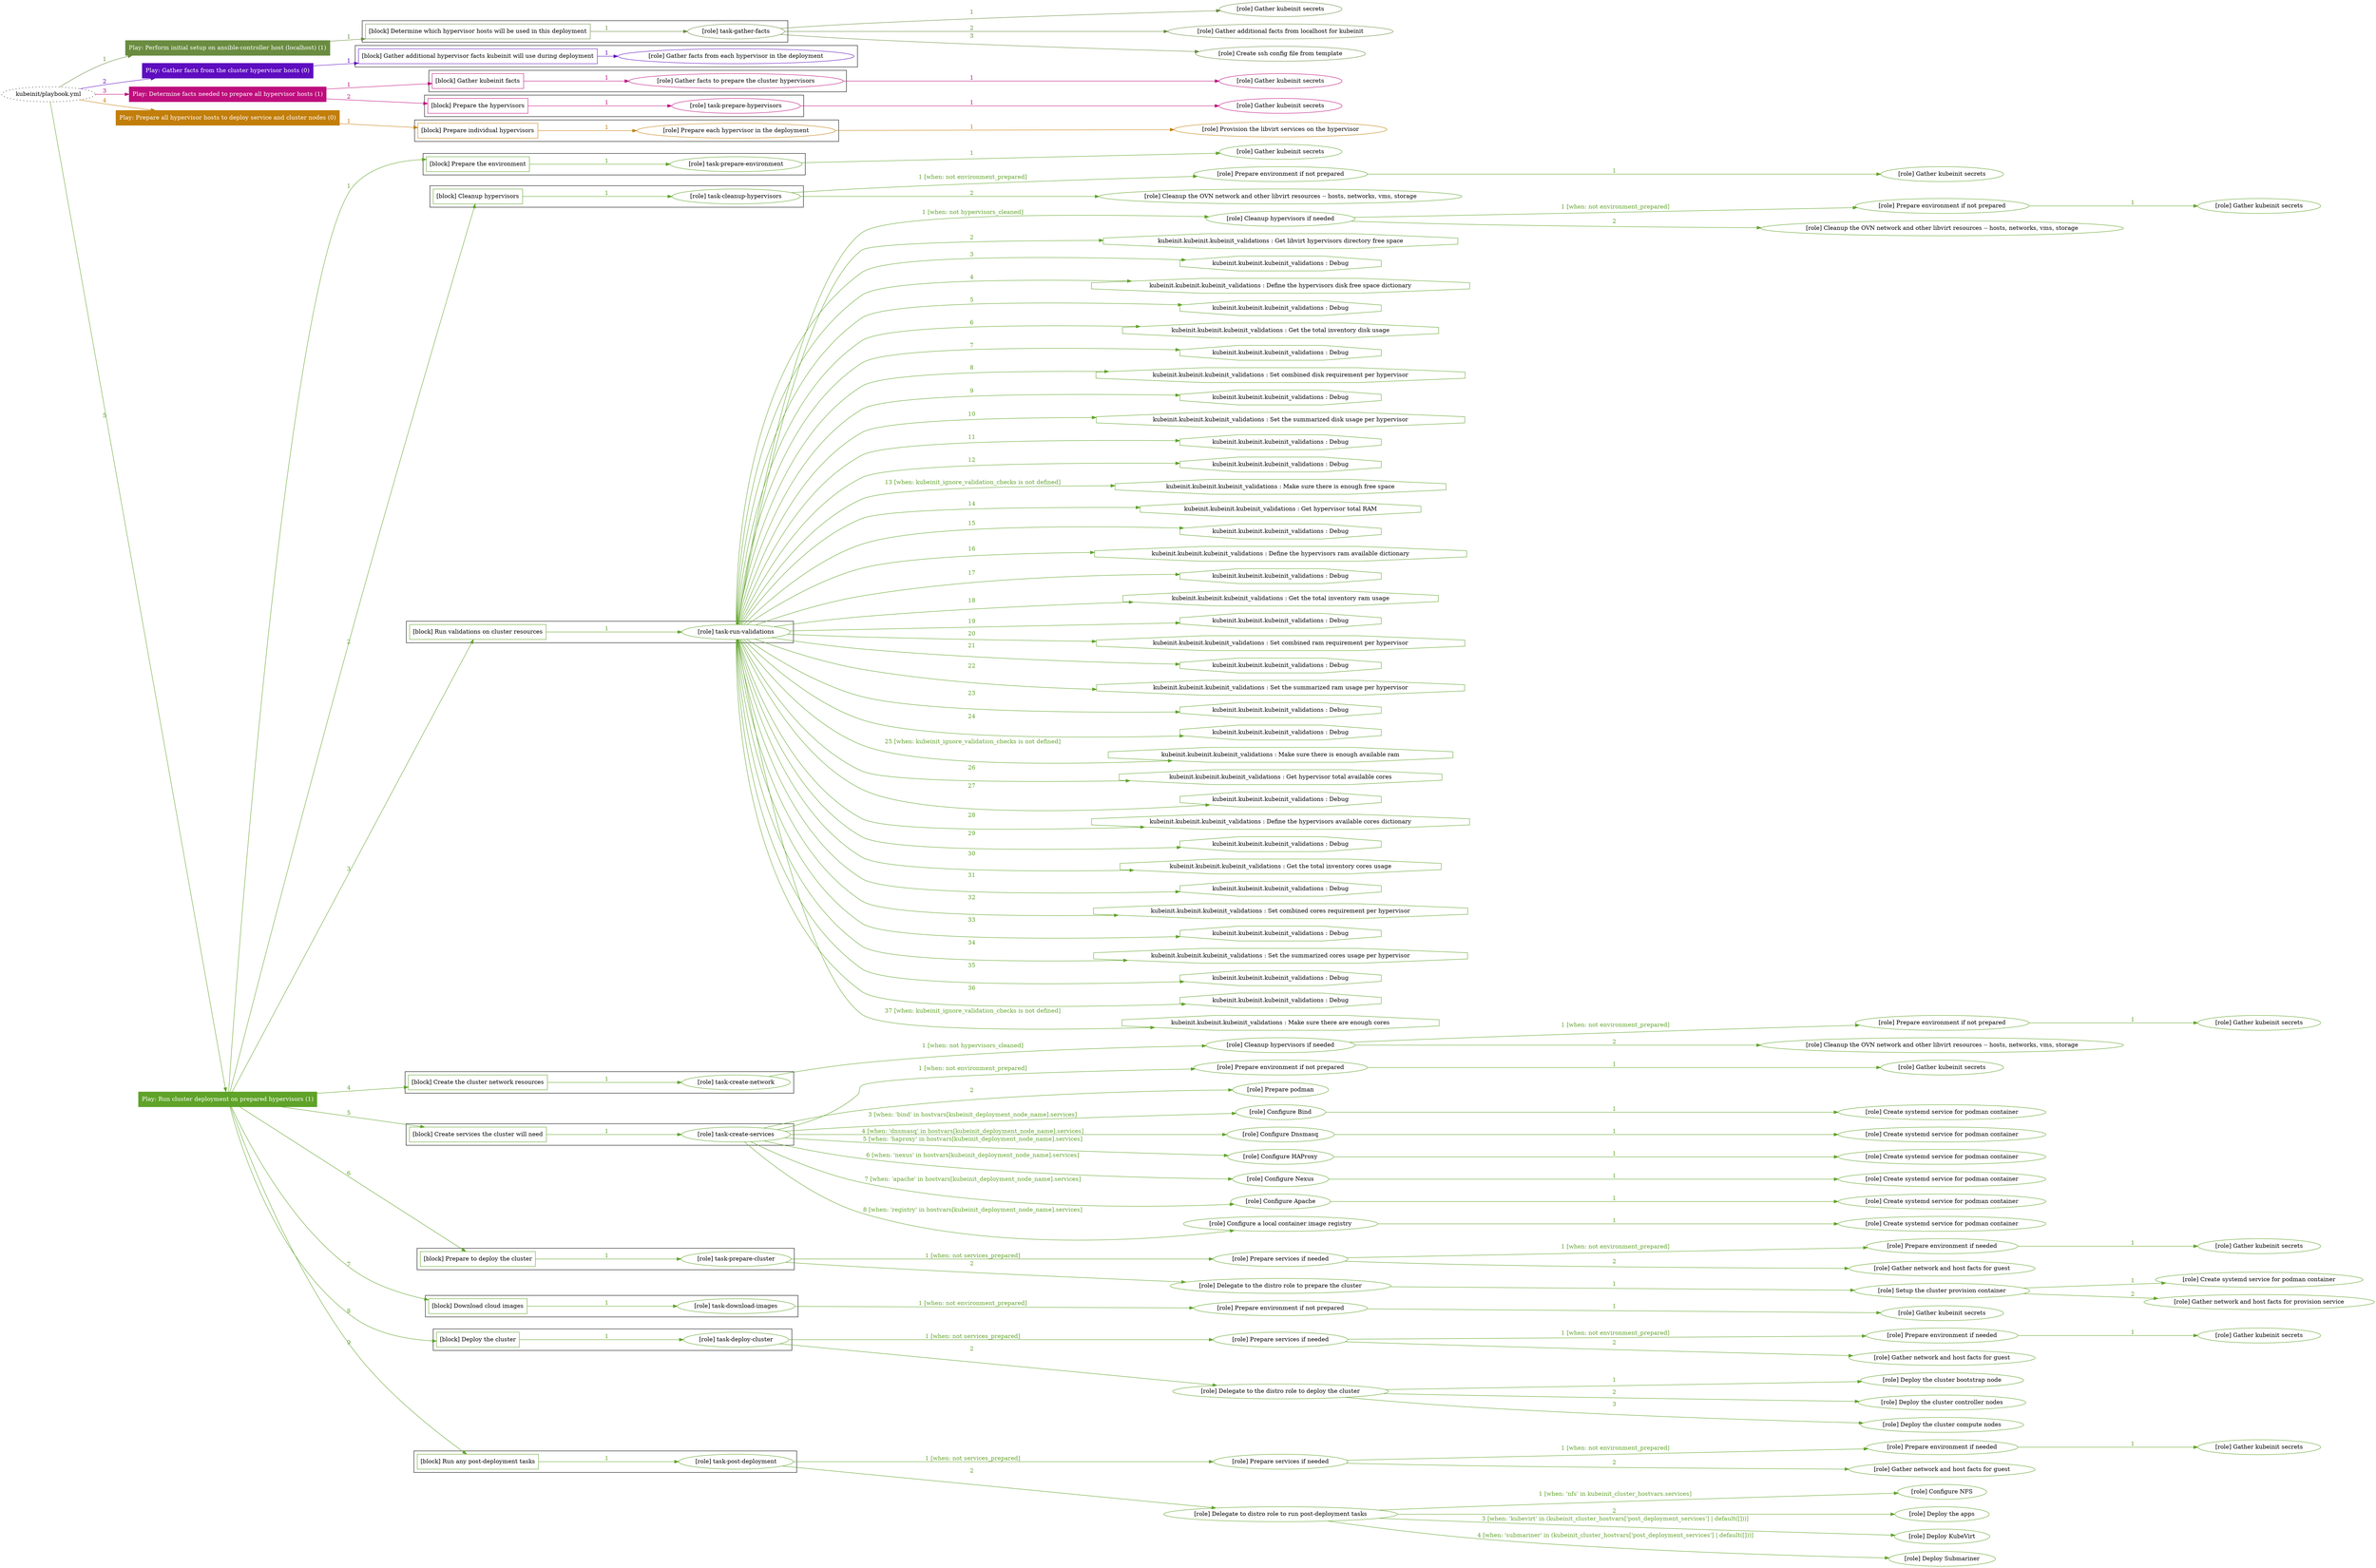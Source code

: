 digraph {
	graph [concentrate=true ordering=in rankdir=LR ratio=fill]
	edge [esep=5 sep=10]
	"kubeinit/playbook.yml" [URL="/home/runner/work/kubeinit/kubeinit/kubeinit/playbook.yml" id=playbook_86bb470c style=dotted]
	play_671b4337 [label="Play: Perform initial setup on ansible-controller host (localhost) (1)" URL="/home/runner/work/kubeinit/kubeinit/kubeinit/playbook.yml" color="#6a8c40" fontcolor="#ffffff" id=play_671b4337 shape=box style=filled tooltip=localhost]
	"kubeinit/playbook.yml" -> play_671b4337 [label="1 " color="#6a8c40" fontcolor="#6a8c40" id=edge_5a21eaec labeltooltip="1 " tooltip="1 "]
	subgraph "Gather kubeinit secrets" {
		role_0f03762e [label="[role] Gather kubeinit secrets" URL="/home/runner/.ansible/collections/ansible_collections/kubeinit/kubeinit/roles/kubeinit_prepare/tasks/build_hypervisors_group.yml" color="#6a8c40" id=role_0f03762e tooltip="Gather kubeinit secrets"]
	}
	subgraph "Gather additional facts from localhost for kubeinit" {
		role_e384d578 [label="[role] Gather additional facts from localhost for kubeinit" URL="/home/runner/.ansible/collections/ansible_collections/kubeinit/kubeinit/roles/kubeinit_prepare/tasks/build_hypervisors_group.yml" color="#6a8c40" id=role_e384d578 tooltip="Gather additional facts from localhost for kubeinit"]
	}
	subgraph "Create ssh config file from template" {
		role_3dede0d5 [label="[role] Create ssh config file from template" URL="/home/runner/.ansible/collections/ansible_collections/kubeinit/kubeinit/roles/kubeinit_prepare/tasks/build_hypervisors_group.yml" color="#6a8c40" id=role_3dede0d5 tooltip="Create ssh config file from template"]
	}
	subgraph "task-gather-facts" {
		role_e7521ecf [label="[role] task-gather-facts" URL="/home/runner/work/kubeinit/kubeinit/kubeinit/playbook.yml" color="#6a8c40" id=role_e7521ecf tooltip="task-gather-facts"]
		role_e7521ecf -> role_0f03762e [label="1 " color="#6a8c40" fontcolor="#6a8c40" id=edge_0629b078 labeltooltip="1 " tooltip="1 "]
		role_e7521ecf -> role_e384d578 [label="2 " color="#6a8c40" fontcolor="#6a8c40" id=edge_c4d339c7 labeltooltip="2 " tooltip="2 "]
		role_e7521ecf -> role_3dede0d5 [label="3 " color="#6a8c40" fontcolor="#6a8c40" id=edge_4d9d610f labeltooltip="3 " tooltip="3 "]
	}
	subgraph "Play: Perform initial setup on ansible-controller host (localhost) (1)" {
		play_671b4337 -> block_a90080c4 [label=1 color="#6a8c40" fontcolor="#6a8c40" id=edge_76eba69f labeltooltip=1 tooltip=1]
		subgraph cluster_block_a90080c4 {
			block_a90080c4 [label="[block] Determine which hypervisor hosts will be used in this deployment" URL="/home/runner/work/kubeinit/kubeinit/kubeinit/playbook.yml" color="#6a8c40" id=block_a90080c4 labeltooltip="Determine which hypervisor hosts will be used in this deployment" shape=box tooltip="Determine which hypervisor hosts will be used in this deployment"]
			block_a90080c4 -> role_e7521ecf [label="1 " color="#6a8c40" fontcolor="#6a8c40" id=edge_e8098f68 labeltooltip="1 " tooltip="1 "]
		}
	}
	play_952c3337 [label="Play: Gather facts from the cluster hypervisor hosts (0)" URL="/home/runner/work/kubeinit/kubeinit/kubeinit/playbook.yml" color="#5e0cc0" fontcolor="#ffffff" id=play_952c3337 shape=box style=filled tooltip="Play: Gather facts from the cluster hypervisor hosts (0)"]
	"kubeinit/playbook.yml" -> play_952c3337 [label="2 " color="#5e0cc0" fontcolor="#5e0cc0" id=edge_63660e41 labeltooltip="2 " tooltip="2 "]
	subgraph "Gather facts from each hypervisor in the deployment" {
		role_b4363b62 [label="[role] Gather facts from each hypervisor in the deployment" URL="/home/runner/work/kubeinit/kubeinit/kubeinit/playbook.yml" color="#5e0cc0" id=role_b4363b62 tooltip="Gather facts from each hypervisor in the deployment"]
	}
	subgraph "Play: Gather facts from the cluster hypervisor hosts (0)" {
		play_952c3337 -> block_a7b78114 [label=1 color="#5e0cc0" fontcolor="#5e0cc0" id=edge_5b281728 labeltooltip=1 tooltip=1]
		subgraph cluster_block_a7b78114 {
			block_a7b78114 [label="[block] Gather additional hypervisor facts kubeinit will use during deployment" URL="/home/runner/work/kubeinit/kubeinit/kubeinit/playbook.yml" color="#5e0cc0" id=block_a7b78114 labeltooltip="Gather additional hypervisor facts kubeinit will use during deployment" shape=box tooltip="Gather additional hypervisor facts kubeinit will use during deployment"]
			block_a7b78114 -> role_b4363b62 [label="1 " color="#5e0cc0" fontcolor="#5e0cc0" id=edge_488e20c5 labeltooltip="1 " tooltip="1 "]
		}
	}
	play_71ec48c4 [label="Play: Determine facts needed to prepare all hypervisor hosts (1)" URL="/home/runner/work/kubeinit/kubeinit/kubeinit/playbook.yml" color="#be0e7d" fontcolor="#ffffff" id=play_71ec48c4 shape=box style=filled tooltip=localhost]
	"kubeinit/playbook.yml" -> play_71ec48c4 [label="3 " color="#be0e7d" fontcolor="#be0e7d" id=edge_48163c7a labeltooltip="3 " tooltip="3 "]
	subgraph "Gather kubeinit secrets" {
		role_d45d5733 [label="[role] Gather kubeinit secrets" URL="/home/runner/.ansible/collections/ansible_collections/kubeinit/kubeinit/roles/kubeinit_prepare/tasks/gather_kubeinit_facts.yml" color="#be0e7d" id=role_d45d5733 tooltip="Gather kubeinit secrets"]
	}
	subgraph "Gather facts to prepare the cluster hypervisors" {
		role_f3391981 [label="[role] Gather facts to prepare the cluster hypervisors" URL="/home/runner/work/kubeinit/kubeinit/kubeinit/playbook.yml" color="#be0e7d" id=role_f3391981 tooltip="Gather facts to prepare the cluster hypervisors"]
		role_f3391981 -> role_d45d5733 [label="1 " color="#be0e7d" fontcolor="#be0e7d" id=edge_0f42632e labeltooltip="1 " tooltip="1 "]
	}
	subgraph "Gather kubeinit secrets" {
		role_eddbfc79 [label="[role] Gather kubeinit secrets" URL="/home/runner/.ansible/collections/ansible_collections/kubeinit/kubeinit/roles/kubeinit_prepare/tasks/gather_kubeinit_facts.yml" color="#be0e7d" id=role_eddbfc79 tooltip="Gather kubeinit secrets"]
	}
	subgraph "task-prepare-hypervisors" {
		role_7055cf41 [label="[role] task-prepare-hypervisors" URL="/home/runner/work/kubeinit/kubeinit/kubeinit/playbook.yml" color="#be0e7d" id=role_7055cf41 tooltip="task-prepare-hypervisors"]
		role_7055cf41 -> role_eddbfc79 [label="1 " color="#be0e7d" fontcolor="#be0e7d" id=edge_49c99bf2 labeltooltip="1 " tooltip="1 "]
	}
	subgraph "Play: Determine facts needed to prepare all hypervisor hosts (1)" {
		play_71ec48c4 -> block_47648b5b [label=1 color="#be0e7d" fontcolor="#be0e7d" id=edge_208d6b58 labeltooltip=1 tooltip=1]
		subgraph cluster_block_47648b5b {
			block_47648b5b [label="[block] Gather kubeinit facts" URL="/home/runner/work/kubeinit/kubeinit/kubeinit/playbook.yml" color="#be0e7d" id=block_47648b5b labeltooltip="Gather kubeinit facts" shape=box tooltip="Gather kubeinit facts"]
			block_47648b5b -> role_f3391981 [label="1 " color="#be0e7d" fontcolor="#be0e7d" id=edge_d4699069 labeltooltip="1 " tooltip="1 "]
		}
		play_71ec48c4 -> block_a9bbe867 [label=2 color="#be0e7d" fontcolor="#be0e7d" id=edge_250b56a0 labeltooltip=2 tooltip=2]
		subgraph cluster_block_a9bbe867 {
			block_a9bbe867 [label="[block] Prepare the hypervisors" URL="/home/runner/work/kubeinit/kubeinit/kubeinit/playbook.yml" color="#be0e7d" id=block_a9bbe867 labeltooltip="Prepare the hypervisors" shape=box tooltip="Prepare the hypervisors"]
			block_a9bbe867 -> role_7055cf41 [label="1 " color="#be0e7d" fontcolor="#be0e7d" id=edge_41978f80 labeltooltip="1 " tooltip="1 "]
		}
	}
	play_a2eb2086 [label="Play: Prepare all hypervisor hosts to deploy service and cluster nodes (0)" URL="/home/runner/work/kubeinit/kubeinit/kubeinit/playbook.yml" color="#c27e0a" fontcolor="#ffffff" id=play_a2eb2086 shape=box style=filled tooltip="Play: Prepare all hypervisor hosts to deploy service and cluster nodes (0)"]
	"kubeinit/playbook.yml" -> play_a2eb2086 [label="4 " color="#c27e0a" fontcolor="#c27e0a" id=edge_26f95dd1 labeltooltip="4 " tooltip="4 "]
	subgraph "Provision the libvirt services on the hypervisor" {
		role_cd52b53e [label="[role] Provision the libvirt services on the hypervisor" URL="/home/runner/.ansible/collections/ansible_collections/kubeinit/kubeinit/roles/kubeinit_prepare/tasks/prepare_hypervisor.yml" color="#c27e0a" id=role_cd52b53e tooltip="Provision the libvirt services on the hypervisor"]
	}
	subgraph "Prepare each hypervisor in the deployment" {
		role_5c8ad9f3 [label="[role] Prepare each hypervisor in the deployment" URL="/home/runner/work/kubeinit/kubeinit/kubeinit/playbook.yml" color="#c27e0a" id=role_5c8ad9f3 tooltip="Prepare each hypervisor in the deployment"]
		role_5c8ad9f3 -> role_cd52b53e [label="1 " color="#c27e0a" fontcolor="#c27e0a" id=edge_d7e88d46 labeltooltip="1 " tooltip="1 "]
	}
	subgraph "Play: Prepare all hypervisor hosts to deploy service and cluster nodes (0)" {
		play_a2eb2086 -> block_b03a85a4 [label=1 color="#c27e0a" fontcolor="#c27e0a" id=edge_f1fe7f73 labeltooltip=1 tooltip=1]
		subgraph cluster_block_b03a85a4 {
			block_b03a85a4 [label="[block] Prepare individual hypervisors" URL="/home/runner/work/kubeinit/kubeinit/kubeinit/playbook.yml" color="#c27e0a" id=block_b03a85a4 labeltooltip="Prepare individual hypervisors" shape=box tooltip="Prepare individual hypervisors"]
			block_b03a85a4 -> role_5c8ad9f3 [label="1 " color="#c27e0a" fontcolor="#c27e0a" id=edge_359d9cfd labeltooltip="1 " tooltip="1 "]
		}
	}
	play_2189d7a5 [label="Play: Run cluster deployment on prepared hypervisors (1)" URL="/home/runner/work/kubeinit/kubeinit/kubeinit/playbook.yml" color="#5fa329" fontcolor="#ffffff" id=play_2189d7a5 shape=box style=filled tooltip=localhost]
	"kubeinit/playbook.yml" -> play_2189d7a5 [label="5 " color="#5fa329" fontcolor="#5fa329" id=edge_3779d8c2 labeltooltip="5 " tooltip="5 "]
	subgraph "Gather kubeinit secrets" {
		role_17b21733 [label="[role] Gather kubeinit secrets" URL="/home/runner/.ansible/collections/ansible_collections/kubeinit/kubeinit/roles/kubeinit_prepare/tasks/gather_kubeinit_facts.yml" color="#5fa329" id=role_17b21733 tooltip="Gather kubeinit secrets"]
	}
	subgraph "task-prepare-environment" {
		role_06081207 [label="[role] task-prepare-environment" URL="/home/runner/work/kubeinit/kubeinit/kubeinit/playbook.yml" color="#5fa329" id=role_06081207 tooltip="task-prepare-environment"]
		role_06081207 -> role_17b21733 [label="1 " color="#5fa329" fontcolor="#5fa329" id=edge_586c22d8 labeltooltip="1 " tooltip="1 "]
	}
	subgraph "Gather kubeinit secrets" {
		role_c45c74d5 [label="[role] Gather kubeinit secrets" URL="/home/runner/.ansible/collections/ansible_collections/kubeinit/kubeinit/roles/kubeinit_prepare/tasks/gather_kubeinit_facts.yml" color="#5fa329" id=role_c45c74d5 tooltip="Gather kubeinit secrets"]
	}
	subgraph "Prepare environment if not prepared" {
		role_87a4d90d [label="[role] Prepare environment if not prepared" URL="/home/runner/.ansible/collections/ansible_collections/kubeinit/kubeinit/roles/kubeinit_prepare/tasks/cleanup_hypervisors.yml" color="#5fa329" id=role_87a4d90d tooltip="Prepare environment if not prepared"]
		role_87a4d90d -> role_c45c74d5 [label="1 " color="#5fa329" fontcolor="#5fa329" id=edge_594bc74e labeltooltip="1 " tooltip="1 "]
	}
	subgraph "Cleanup the OVN network and other libvirt resources -- hosts, networks, vms, storage" {
		role_1b01b29b [label="[role] Cleanup the OVN network and other libvirt resources -- hosts, networks, vms, storage" URL="/home/runner/.ansible/collections/ansible_collections/kubeinit/kubeinit/roles/kubeinit_prepare/tasks/cleanup_hypervisors.yml" color="#5fa329" id=role_1b01b29b tooltip="Cleanup the OVN network and other libvirt resources -- hosts, networks, vms, storage"]
	}
	subgraph "task-cleanup-hypervisors" {
		role_07bd788d [label="[role] task-cleanup-hypervisors" URL="/home/runner/work/kubeinit/kubeinit/kubeinit/playbook.yml" color="#5fa329" id=role_07bd788d tooltip="task-cleanup-hypervisors"]
		role_07bd788d -> role_87a4d90d [label="1 [when: not environment_prepared]" color="#5fa329" fontcolor="#5fa329" id=edge_cd362467 labeltooltip="1 [when: not environment_prepared]" tooltip="1 [when: not environment_prepared]"]
		role_07bd788d -> role_1b01b29b [label="2 " color="#5fa329" fontcolor="#5fa329" id=edge_831316e4 labeltooltip="2 " tooltip="2 "]
	}
	subgraph "Gather kubeinit secrets" {
		role_275d4197 [label="[role] Gather kubeinit secrets" URL="/home/runner/.ansible/collections/ansible_collections/kubeinit/kubeinit/roles/kubeinit_prepare/tasks/gather_kubeinit_facts.yml" color="#5fa329" id=role_275d4197 tooltip="Gather kubeinit secrets"]
	}
	subgraph "Prepare environment if not prepared" {
		role_02098ff9 [label="[role] Prepare environment if not prepared" URL="/home/runner/.ansible/collections/ansible_collections/kubeinit/kubeinit/roles/kubeinit_prepare/tasks/cleanup_hypervisors.yml" color="#5fa329" id=role_02098ff9 tooltip="Prepare environment if not prepared"]
		role_02098ff9 -> role_275d4197 [label="1 " color="#5fa329" fontcolor="#5fa329" id=edge_fae4454c labeltooltip="1 " tooltip="1 "]
	}
	subgraph "Cleanup the OVN network and other libvirt resources -- hosts, networks, vms, storage" {
		role_4301e2b2 [label="[role] Cleanup the OVN network and other libvirt resources -- hosts, networks, vms, storage" URL="/home/runner/.ansible/collections/ansible_collections/kubeinit/kubeinit/roles/kubeinit_prepare/tasks/cleanup_hypervisors.yml" color="#5fa329" id=role_4301e2b2 tooltip="Cleanup the OVN network and other libvirt resources -- hosts, networks, vms, storage"]
	}
	subgraph "Cleanup hypervisors if needed" {
		role_dc7fc477 [label="[role] Cleanup hypervisors if needed" URL="/home/runner/.ansible/collections/ansible_collections/kubeinit/kubeinit/roles/kubeinit_validations/tasks/main.yml" color="#5fa329" id=role_dc7fc477 tooltip="Cleanup hypervisors if needed"]
		role_dc7fc477 -> role_02098ff9 [label="1 [when: not environment_prepared]" color="#5fa329" fontcolor="#5fa329" id=edge_c1b895fe labeltooltip="1 [when: not environment_prepared]" tooltip="1 [when: not environment_prepared]"]
		role_dc7fc477 -> role_4301e2b2 [label="2 " color="#5fa329" fontcolor="#5fa329" id=edge_d4f114b7 labeltooltip="2 " tooltip="2 "]
	}
	subgraph "task-run-validations" {
		role_4f114d0f [label="[role] task-run-validations" URL="/home/runner/work/kubeinit/kubeinit/kubeinit/playbook.yml" color="#5fa329" id=role_4f114d0f tooltip="task-run-validations"]
		role_4f114d0f -> role_dc7fc477 [label="1 [when: not hypervisors_cleaned]" color="#5fa329" fontcolor="#5fa329" id=edge_f3653f17 labeltooltip="1 [when: not hypervisors_cleaned]" tooltip="1 [when: not hypervisors_cleaned]"]
		task_01241991 [label="kubeinit.kubeinit.kubeinit_validations : Get libvirt hypervisors directory free space" URL="/home/runner/.ansible/collections/ansible_collections/kubeinit/kubeinit/roles/kubeinit_validations/tasks/10_libvirt_free_space.yml" color="#5fa329" id=task_01241991 shape=octagon tooltip="kubeinit.kubeinit.kubeinit_validations : Get libvirt hypervisors directory free space"]
		role_4f114d0f -> task_01241991 [label="2 " color="#5fa329" fontcolor="#5fa329" id=edge_0ef5584c labeltooltip="2 " tooltip="2 "]
		task_182b977a [label="kubeinit.kubeinit.kubeinit_validations : Debug" URL="/home/runner/.ansible/collections/ansible_collections/kubeinit/kubeinit/roles/kubeinit_validations/tasks/10_libvirt_free_space.yml" color="#5fa329" id=task_182b977a shape=octagon tooltip="kubeinit.kubeinit.kubeinit_validations : Debug"]
		role_4f114d0f -> task_182b977a [label="3 " color="#5fa329" fontcolor="#5fa329" id=edge_995cf167 labeltooltip="3 " tooltip="3 "]
		task_a77a1bbc [label="kubeinit.kubeinit.kubeinit_validations : Define the hypervisors disk free space dictionary" URL="/home/runner/.ansible/collections/ansible_collections/kubeinit/kubeinit/roles/kubeinit_validations/tasks/10_libvirt_free_space.yml" color="#5fa329" id=task_a77a1bbc shape=octagon tooltip="kubeinit.kubeinit.kubeinit_validations : Define the hypervisors disk free space dictionary"]
		role_4f114d0f -> task_a77a1bbc [label="4 " color="#5fa329" fontcolor="#5fa329" id=edge_d77ef47c labeltooltip="4 " tooltip="4 "]
		task_4df18329 [label="kubeinit.kubeinit.kubeinit_validations : Debug" URL="/home/runner/.ansible/collections/ansible_collections/kubeinit/kubeinit/roles/kubeinit_validations/tasks/10_libvirt_free_space.yml" color="#5fa329" id=task_4df18329 shape=octagon tooltip="kubeinit.kubeinit.kubeinit_validations : Debug"]
		role_4f114d0f -> task_4df18329 [label="5 " color="#5fa329" fontcolor="#5fa329" id=edge_9c9d9bb1 labeltooltip="5 " tooltip="5 "]
		task_3e7761da [label="kubeinit.kubeinit.kubeinit_validations : Get the total inventory disk usage" URL="/home/runner/.ansible/collections/ansible_collections/kubeinit/kubeinit/roles/kubeinit_validations/tasks/10_libvirt_free_space.yml" color="#5fa329" id=task_3e7761da shape=octagon tooltip="kubeinit.kubeinit.kubeinit_validations : Get the total inventory disk usage"]
		role_4f114d0f -> task_3e7761da [label="6 " color="#5fa329" fontcolor="#5fa329" id=edge_489ac949 labeltooltip="6 " tooltip="6 "]
		task_a82eddf3 [label="kubeinit.kubeinit.kubeinit_validations : Debug" URL="/home/runner/.ansible/collections/ansible_collections/kubeinit/kubeinit/roles/kubeinit_validations/tasks/10_libvirt_free_space.yml" color="#5fa329" id=task_a82eddf3 shape=octagon tooltip="kubeinit.kubeinit.kubeinit_validations : Debug"]
		role_4f114d0f -> task_a82eddf3 [label="7 " color="#5fa329" fontcolor="#5fa329" id=edge_99f25811 labeltooltip="7 " tooltip="7 "]
		task_4aa34d06 [label="kubeinit.kubeinit.kubeinit_validations : Set combined disk requirement per hypervisor" URL="/home/runner/.ansible/collections/ansible_collections/kubeinit/kubeinit/roles/kubeinit_validations/tasks/10_libvirt_free_space.yml" color="#5fa329" id=task_4aa34d06 shape=octagon tooltip="kubeinit.kubeinit.kubeinit_validations : Set combined disk requirement per hypervisor"]
		role_4f114d0f -> task_4aa34d06 [label="8 " color="#5fa329" fontcolor="#5fa329" id=edge_da8f944f labeltooltip="8 " tooltip="8 "]
		task_ceb25b42 [label="kubeinit.kubeinit.kubeinit_validations : Debug" URL="/home/runner/.ansible/collections/ansible_collections/kubeinit/kubeinit/roles/kubeinit_validations/tasks/10_libvirt_free_space.yml" color="#5fa329" id=task_ceb25b42 shape=octagon tooltip="kubeinit.kubeinit.kubeinit_validations : Debug"]
		role_4f114d0f -> task_ceb25b42 [label="9 " color="#5fa329" fontcolor="#5fa329" id=edge_575ca04c labeltooltip="9 " tooltip="9 "]
		task_e864bfac [label="kubeinit.kubeinit.kubeinit_validations : Set the summarized disk usage per hypervisor" URL="/home/runner/.ansible/collections/ansible_collections/kubeinit/kubeinit/roles/kubeinit_validations/tasks/10_libvirt_free_space.yml" color="#5fa329" id=task_e864bfac shape=octagon tooltip="kubeinit.kubeinit.kubeinit_validations : Set the summarized disk usage per hypervisor"]
		role_4f114d0f -> task_e864bfac [label="10 " color="#5fa329" fontcolor="#5fa329" id=edge_bd2ee0e2 labeltooltip="10 " tooltip="10 "]
		task_6ef3c87b [label="kubeinit.kubeinit.kubeinit_validations : Debug" URL="/home/runner/.ansible/collections/ansible_collections/kubeinit/kubeinit/roles/kubeinit_validations/tasks/10_libvirt_free_space.yml" color="#5fa329" id=task_6ef3c87b shape=octagon tooltip="kubeinit.kubeinit.kubeinit_validations : Debug"]
		role_4f114d0f -> task_6ef3c87b [label="11 " color="#5fa329" fontcolor="#5fa329" id=edge_6f34dbbb labeltooltip="11 " tooltip="11 "]
		task_7f5fa879 [label="kubeinit.kubeinit.kubeinit_validations : Debug" URL="/home/runner/.ansible/collections/ansible_collections/kubeinit/kubeinit/roles/kubeinit_validations/tasks/10_libvirt_free_space.yml" color="#5fa329" id=task_7f5fa879 shape=octagon tooltip="kubeinit.kubeinit.kubeinit_validations : Debug"]
		role_4f114d0f -> task_7f5fa879 [label="12 " color="#5fa329" fontcolor="#5fa329" id=edge_aca9bced labeltooltip="12 " tooltip="12 "]
		task_67102e38 [label="kubeinit.kubeinit.kubeinit_validations : Make sure there is enough free space" URL="/home/runner/.ansible/collections/ansible_collections/kubeinit/kubeinit/roles/kubeinit_validations/tasks/10_libvirt_free_space.yml" color="#5fa329" id=task_67102e38 shape=octagon tooltip="kubeinit.kubeinit.kubeinit_validations : Make sure there is enough free space"]
		role_4f114d0f -> task_67102e38 [label="13 [when: kubeinit_ignore_validation_checks is not defined]" color="#5fa329" fontcolor="#5fa329" id=edge_aadfa9f3 labeltooltip="13 [when: kubeinit_ignore_validation_checks is not defined]" tooltip="13 [when: kubeinit_ignore_validation_checks is not defined]"]
		task_0c6430d5 [label="kubeinit.kubeinit.kubeinit_validations : Get hypervisor total RAM" URL="/home/runner/.ansible/collections/ansible_collections/kubeinit/kubeinit/roles/kubeinit_validations/tasks/20_libvirt_available_ram.yml" color="#5fa329" id=task_0c6430d5 shape=octagon tooltip="kubeinit.kubeinit.kubeinit_validations : Get hypervisor total RAM"]
		role_4f114d0f -> task_0c6430d5 [label="14 " color="#5fa329" fontcolor="#5fa329" id=edge_79b46f13 labeltooltip="14 " tooltip="14 "]
		task_abc9eb5b [label="kubeinit.kubeinit.kubeinit_validations : Debug" URL="/home/runner/.ansible/collections/ansible_collections/kubeinit/kubeinit/roles/kubeinit_validations/tasks/20_libvirt_available_ram.yml" color="#5fa329" id=task_abc9eb5b shape=octagon tooltip="kubeinit.kubeinit.kubeinit_validations : Debug"]
		role_4f114d0f -> task_abc9eb5b [label="15 " color="#5fa329" fontcolor="#5fa329" id=edge_b02d9b76 labeltooltip="15 " tooltip="15 "]
		task_568441cc [label="kubeinit.kubeinit.kubeinit_validations : Define the hypervisors ram available dictionary" URL="/home/runner/.ansible/collections/ansible_collections/kubeinit/kubeinit/roles/kubeinit_validations/tasks/20_libvirt_available_ram.yml" color="#5fa329" id=task_568441cc shape=octagon tooltip="kubeinit.kubeinit.kubeinit_validations : Define the hypervisors ram available dictionary"]
		role_4f114d0f -> task_568441cc [label="16 " color="#5fa329" fontcolor="#5fa329" id=edge_a078d0db labeltooltip="16 " tooltip="16 "]
		task_52f4e3d6 [label="kubeinit.kubeinit.kubeinit_validations : Debug" URL="/home/runner/.ansible/collections/ansible_collections/kubeinit/kubeinit/roles/kubeinit_validations/tasks/20_libvirt_available_ram.yml" color="#5fa329" id=task_52f4e3d6 shape=octagon tooltip="kubeinit.kubeinit.kubeinit_validations : Debug"]
		role_4f114d0f -> task_52f4e3d6 [label="17 " color="#5fa329" fontcolor="#5fa329" id=edge_ced79a84 labeltooltip="17 " tooltip="17 "]
		task_cf828fef [label="kubeinit.kubeinit.kubeinit_validations : Get the total inventory ram usage" URL="/home/runner/.ansible/collections/ansible_collections/kubeinit/kubeinit/roles/kubeinit_validations/tasks/20_libvirt_available_ram.yml" color="#5fa329" id=task_cf828fef shape=octagon tooltip="kubeinit.kubeinit.kubeinit_validations : Get the total inventory ram usage"]
		role_4f114d0f -> task_cf828fef [label="18 " color="#5fa329" fontcolor="#5fa329" id=edge_ae0533f4 labeltooltip="18 " tooltip="18 "]
		task_ed89f3da [label="kubeinit.kubeinit.kubeinit_validations : Debug" URL="/home/runner/.ansible/collections/ansible_collections/kubeinit/kubeinit/roles/kubeinit_validations/tasks/20_libvirt_available_ram.yml" color="#5fa329" id=task_ed89f3da shape=octagon tooltip="kubeinit.kubeinit.kubeinit_validations : Debug"]
		role_4f114d0f -> task_ed89f3da [label="19 " color="#5fa329" fontcolor="#5fa329" id=edge_a1a8a42e labeltooltip="19 " tooltip="19 "]
		task_e364cc27 [label="kubeinit.kubeinit.kubeinit_validations : Set combined ram requirement per hypervisor" URL="/home/runner/.ansible/collections/ansible_collections/kubeinit/kubeinit/roles/kubeinit_validations/tasks/20_libvirt_available_ram.yml" color="#5fa329" id=task_e364cc27 shape=octagon tooltip="kubeinit.kubeinit.kubeinit_validations : Set combined ram requirement per hypervisor"]
		role_4f114d0f -> task_e364cc27 [label="20 " color="#5fa329" fontcolor="#5fa329" id=edge_417746c8 labeltooltip="20 " tooltip="20 "]
		task_b1af7b38 [label="kubeinit.kubeinit.kubeinit_validations : Debug" URL="/home/runner/.ansible/collections/ansible_collections/kubeinit/kubeinit/roles/kubeinit_validations/tasks/20_libvirt_available_ram.yml" color="#5fa329" id=task_b1af7b38 shape=octagon tooltip="kubeinit.kubeinit.kubeinit_validations : Debug"]
		role_4f114d0f -> task_b1af7b38 [label="21 " color="#5fa329" fontcolor="#5fa329" id=edge_80108a5b labeltooltip="21 " tooltip="21 "]
		task_9ae3d182 [label="kubeinit.kubeinit.kubeinit_validations : Set the summarized ram usage per hypervisor" URL="/home/runner/.ansible/collections/ansible_collections/kubeinit/kubeinit/roles/kubeinit_validations/tasks/20_libvirt_available_ram.yml" color="#5fa329" id=task_9ae3d182 shape=octagon tooltip="kubeinit.kubeinit.kubeinit_validations : Set the summarized ram usage per hypervisor"]
		role_4f114d0f -> task_9ae3d182 [label="22 " color="#5fa329" fontcolor="#5fa329" id=edge_8a800455 labeltooltip="22 " tooltip="22 "]
		task_16a33588 [label="kubeinit.kubeinit.kubeinit_validations : Debug" URL="/home/runner/.ansible/collections/ansible_collections/kubeinit/kubeinit/roles/kubeinit_validations/tasks/20_libvirt_available_ram.yml" color="#5fa329" id=task_16a33588 shape=octagon tooltip="kubeinit.kubeinit.kubeinit_validations : Debug"]
		role_4f114d0f -> task_16a33588 [label="23 " color="#5fa329" fontcolor="#5fa329" id=edge_66f5a36b labeltooltip="23 " tooltip="23 "]
		task_c2ba0ee8 [label="kubeinit.kubeinit.kubeinit_validations : Debug" URL="/home/runner/.ansible/collections/ansible_collections/kubeinit/kubeinit/roles/kubeinit_validations/tasks/20_libvirt_available_ram.yml" color="#5fa329" id=task_c2ba0ee8 shape=octagon tooltip="kubeinit.kubeinit.kubeinit_validations : Debug"]
		role_4f114d0f -> task_c2ba0ee8 [label="24 " color="#5fa329" fontcolor="#5fa329" id=edge_0d07257c labeltooltip="24 " tooltip="24 "]
		task_d55b808d [label="kubeinit.kubeinit.kubeinit_validations : Make sure there is enough available ram" URL="/home/runner/.ansible/collections/ansible_collections/kubeinit/kubeinit/roles/kubeinit_validations/tasks/20_libvirt_available_ram.yml" color="#5fa329" id=task_d55b808d shape=octagon tooltip="kubeinit.kubeinit.kubeinit_validations : Make sure there is enough available ram"]
		role_4f114d0f -> task_d55b808d [label="25 [when: kubeinit_ignore_validation_checks is not defined]" color="#5fa329" fontcolor="#5fa329" id=edge_8c7113e4 labeltooltip="25 [when: kubeinit_ignore_validation_checks is not defined]" tooltip="25 [when: kubeinit_ignore_validation_checks is not defined]"]
		task_89fc1389 [label="kubeinit.kubeinit.kubeinit_validations : Get hypervisor total available cores" URL="/home/runner/.ansible/collections/ansible_collections/kubeinit/kubeinit/roles/kubeinit_validations/tasks/30_libvirt_check_cpu_cores.yml" color="#5fa329" id=task_89fc1389 shape=octagon tooltip="kubeinit.kubeinit.kubeinit_validations : Get hypervisor total available cores"]
		role_4f114d0f -> task_89fc1389 [label="26 " color="#5fa329" fontcolor="#5fa329" id=edge_04f5c594 labeltooltip="26 " tooltip="26 "]
		task_e169fb4a [label="kubeinit.kubeinit.kubeinit_validations : Debug" URL="/home/runner/.ansible/collections/ansible_collections/kubeinit/kubeinit/roles/kubeinit_validations/tasks/30_libvirt_check_cpu_cores.yml" color="#5fa329" id=task_e169fb4a shape=octagon tooltip="kubeinit.kubeinit.kubeinit_validations : Debug"]
		role_4f114d0f -> task_e169fb4a [label="27 " color="#5fa329" fontcolor="#5fa329" id=edge_411b2338 labeltooltip="27 " tooltip="27 "]
		task_f09a0852 [label="kubeinit.kubeinit.kubeinit_validations : Define the hypervisors available cores dictionary" URL="/home/runner/.ansible/collections/ansible_collections/kubeinit/kubeinit/roles/kubeinit_validations/tasks/30_libvirt_check_cpu_cores.yml" color="#5fa329" id=task_f09a0852 shape=octagon tooltip="kubeinit.kubeinit.kubeinit_validations : Define the hypervisors available cores dictionary"]
		role_4f114d0f -> task_f09a0852 [label="28 " color="#5fa329" fontcolor="#5fa329" id=edge_a3896577 labeltooltip="28 " tooltip="28 "]
		task_6ea0d554 [label="kubeinit.kubeinit.kubeinit_validations : Debug" URL="/home/runner/.ansible/collections/ansible_collections/kubeinit/kubeinit/roles/kubeinit_validations/tasks/30_libvirt_check_cpu_cores.yml" color="#5fa329" id=task_6ea0d554 shape=octagon tooltip="kubeinit.kubeinit.kubeinit_validations : Debug"]
		role_4f114d0f -> task_6ea0d554 [label="29 " color="#5fa329" fontcolor="#5fa329" id=edge_514b0291 labeltooltip="29 " tooltip="29 "]
		task_38025120 [label="kubeinit.kubeinit.kubeinit_validations : Get the total inventory cores usage" URL="/home/runner/.ansible/collections/ansible_collections/kubeinit/kubeinit/roles/kubeinit_validations/tasks/30_libvirt_check_cpu_cores.yml" color="#5fa329" id=task_38025120 shape=octagon tooltip="kubeinit.kubeinit.kubeinit_validations : Get the total inventory cores usage"]
		role_4f114d0f -> task_38025120 [label="30 " color="#5fa329" fontcolor="#5fa329" id=edge_a64c53e5 labeltooltip="30 " tooltip="30 "]
		task_ec3bb4b1 [label="kubeinit.kubeinit.kubeinit_validations : Debug" URL="/home/runner/.ansible/collections/ansible_collections/kubeinit/kubeinit/roles/kubeinit_validations/tasks/30_libvirt_check_cpu_cores.yml" color="#5fa329" id=task_ec3bb4b1 shape=octagon tooltip="kubeinit.kubeinit.kubeinit_validations : Debug"]
		role_4f114d0f -> task_ec3bb4b1 [label="31 " color="#5fa329" fontcolor="#5fa329" id=edge_a6bd7c48 labeltooltip="31 " tooltip="31 "]
		task_4f6d8eda [label="kubeinit.kubeinit.kubeinit_validations : Set combined cores requirement per hypervisor" URL="/home/runner/.ansible/collections/ansible_collections/kubeinit/kubeinit/roles/kubeinit_validations/tasks/30_libvirt_check_cpu_cores.yml" color="#5fa329" id=task_4f6d8eda shape=octagon tooltip="kubeinit.kubeinit.kubeinit_validations : Set combined cores requirement per hypervisor"]
		role_4f114d0f -> task_4f6d8eda [label="32 " color="#5fa329" fontcolor="#5fa329" id=edge_e8a3edfa labeltooltip="32 " tooltip="32 "]
		task_718242e9 [label="kubeinit.kubeinit.kubeinit_validations : Debug" URL="/home/runner/.ansible/collections/ansible_collections/kubeinit/kubeinit/roles/kubeinit_validations/tasks/30_libvirt_check_cpu_cores.yml" color="#5fa329" id=task_718242e9 shape=octagon tooltip="kubeinit.kubeinit.kubeinit_validations : Debug"]
		role_4f114d0f -> task_718242e9 [label="33 " color="#5fa329" fontcolor="#5fa329" id=edge_2fc9d021 labeltooltip="33 " tooltip="33 "]
		task_6de9663f [label="kubeinit.kubeinit.kubeinit_validations : Set the summarized cores usage per hypervisor" URL="/home/runner/.ansible/collections/ansible_collections/kubeinit/kubeinit/roles/kubeinit_validations/tasks/30_libvirt_check_cpu_cores.yml" color="#5fa329" id=task_6de9663f shape=octagon tooltip="kubeinit.kubeinit.kubeinit_validations : Set the summarized cores usage per hypervisor"]
		role_4f114d0f -> task_6de9663f [label="34 " color="#5fa329" fontcolor="#5fa329" id=edge_7aa325b2 labeltooltip="34 " tooltip="34 "]
		task_3799cfb0 [label="kubeinit.kubeinit.kubeinit_validations : Debug" URL="/home/runner/.ansible/collections/ansible_collections/kubeinit/kubeinit/roles/kubeinit_validations/tasks/30_libvirt_check_cpu_cores.yml" color="#5fa329" id=task_3799cfb0 shape=octagon tooltip="kubeinit.kubeinit.kubeinit_validations : Debug"]
		role_4f114d0f -> task_3799cfb0 [label="35 " color="#5fa329" fontcolor="#5fa329" id=edge_06f9adca labeltooltip="35 " tooltip="35 "]
		task_7ffb2598 [label="kubeinit.kubeinit.kubeinit_validations : Debug" URL="/home/runner/.ansible/collections/ansible_collections/kubeinit/kubeinit/roles/kubeinit_validations/tasks/30_libvirt_check_cpu_cores.yml" color="#5fa329" id=task_7ffb2598 shape=octagon tooltip="kubeinit.kubeinit.kubeinit_validations : Debug"]
		role_4f114d0f -> task_7ffb2598 [label="36 " color="#5fa329" fontcolor="#5fa329" id=edge_0f7c395e labeltooltip="36 " tooltip="36 "]
		task_52a3c72c [label="kubeinit.kubeinit.kubeinit_validations : Make sure there are enough cores" URL="/home/runner/.ansible/collections/ansible_collections/kubeinit/kubeinit/roles/kubeinit_validations/tasks/30_libvirt_check_cpu_cores.yml" color="#5fa329" id=task_52a3c72c shape=octagon tooltip="kubeinit.kubeinit.kubeinit_validations : Make sure there are enough cores"]
		role_4f114d0f -> task_52a3c72c [label="37 [when: kubeinit_ignore_validation_checks is not defined]" color="#5fa329" fontcolor="#5fa329" id=edge_151cc6f0 labeltooltip="37 [when: kubeinit_ignore_validation_checks is not defined]" tooltip="37 [when: kubeinit_ignore_validation_checks is not defined]"]
	}
	subgraph "Gather kubeinit secrets" {
		role_72235f1b [label="[role] Gather kubeinit secrets" URL="/home/runner/.ansible/collections/ansible_collections/kubeinit/kubeinit/roles/kubeinit_prepare/tasks/gather_kubeinit_facts.yml" color="#5fa329" id=role_72235f1b tooltip="Gather kubeinit secrets"]
	}
	subgraph "Prepare environment if not prepared" {
		role_f9416d03 [label="[role] Prepare environment if not prepared" URL="/home/runner/.ansible/collections/ansible_collections/kubeinit/kubeinit/roles/kubeinit_prepare/tasks/cleanup_hypervisors.yml" color="#5fa329" id=role_f9416d03 tooltip="Prepare environment if not prepared"]
		role_f9416d03 -> role_72235f1b [label="1 " color="#5fa329" fontcolor="#5fa329" id=edge_2792a0de labeltooltip="1 " tooltip="1 "]
	}
	subgraph "Cleanup the OVN network and other libvirt resources -- hosts, networks, vms, storage" {
		role_0cbc1bc9 [label="[role] Cleanup the OVN network and other libvirt resources -- hosts, networks, vms, storage" URL="/home/runner/.ansible/collections/ansible_collections/kubeinit/kubeinit/roles/kubeinit_prepare/tasks/cleanup_hypervisors.yml" color="#5fa329" id=role_0cbc1bc9 tooltip="Cleanup the OVN network and other libvirt resources -- hosts, networks, vms, storage"]
	}
	subgraph "Cleanup hypervisors if needed" {
		role_0ef73107 [label="[role] Cleanup hypervisors if needed" URL="/home/runner/.ansible/collections/ansible_collections/kubeinit/kubeinit/roles/kubeinit_libvirt/tasks/create_network.yml" color="#5fa329" id=role_0ef73107 tooltip="Cleanup hypervisors if needed"]
		role_0ef73107 -> role_f9416d03 [label="1 [when: not environment_prepared]" color="#5fa329" fontcolor="#5fa329" id=edge_b90584af labeltooltip="1 [when: not environment_prepared]" tooltip="1 [when: not environment_prepared]"]
		role_0ef73107 -> role_0cbc1bc9 [label="2 " color="#5fa329" fontcolor="#5fa329" id=edge_ef0d9cec labeltooltip="2 " tooltip="2 "]
	}
	subgraph "task-create-network" {
		role_0a35e4ee [label="[role] task-create-network" URL="/home/runner/work/kubeinit/kubeinit/kubeinit/playbook.yml" color="#5fa329" id=role_0a35e4ee tooltip="task-create-network"]
		role_0a35e4ee -> role_0ef73107 [label="1 [when: not hypervisors_cleaned]" color="#5fa329" fontcolor="#5fa329" id=edge_465279b3 labeltooltip="1 [when: not hypervisors_cleaned]" tooltip="1 [when: not hypervisors_cleaned]"]
	}
	subgraph "Gather kubeinit secrets" {
		role_1c599b74 [label="[role] Gather kubeinit secrets" URL="/home/runner/.ansible/collections/ansible_collections/kubeinit/kubeinit/roles/kubeinit_prepare/tasks/gather_kubeinit_facts.yml" color="#5fa329" id=role_1c599b74 tooltip="Gather kubeinit secrets"]
	}
	subgraph "Prepare environment if not prepared" {
		role_ae28f975 [label="[role] Prepare environment if not prepared" URL="/home/runner/.ansible/collections/ansible_collections/kubeinit/kubeinit/roles/kubeinit_services/tasks/main.yml" color="#5fa329" id=role_ae28f975 tooltip="Prepare environment if not prepared"]
		role_ae28f975 -> role_1c599b74 [label="1 " color="#5fa329" fontcolor="#5fa329" id=edge_79694240 labeltooltip="1 " tooltip="1 "]
	}
	subgraph "Prepare podman" {
		role_10d73fd9 [label="[role] Prepare podman" URL="/home/runner/.ansible/collections/ansible_collections/kubeinit/kubeinit/roles/kubeinit_services/tasks/00_create_service_pod.yml" color="#5fa329" id=role_10d73fd9 tooltip="Prepare podman"]
	}
	subgraph "Create systemd service for podman container" {
		role_47dda022 [label="[role] Create systemd service for podman container" URL="/home/runner/.ansible/collections/ansible_collections/kubeinit/kubeinit/roles/kubeinit_bind/tasks/main.yml" color="#5fa329" id=role_47dda022 tooltip="Create systemd service for podman container"]
	}
	subgraph "Configure Bind" {
		role_a4fa2d2d [label="[role] Configure Bind" URL="/home/runner/.ansible/collections/ansible_collections/kubeinit/kubeinit/roles/kubeinit_services/tasks/start_services_containers.yml" color="#5fa329" id=role_a4fa2d2d tooltip="Configure Bind"]
		role_a4fa2d2d -> role_47dda022 [label="1 " color="#5fa329" fontcolor="#5fa329" id=edge_76866cb2 labeltooltip="1 " tooltip="1 "]
	}
	subgraph "Create systemd service for podman container" {
		role_99d0bc1a [label="[role] Create systemd service for podman container" URL="/home/runner/.ansible/collections/ansible_collections/kubeinit/kubeinit/roles/kubeinit_dnsmasq/tasks/main.yml" color="#5fa329" id=role_99d0bc1a tooltip="Create systemd service for podman container"]
	}
	subgraph "Configure Dnsmasq" {
		role_a76af901 [label="[role] Configure Dnsmasq" URL="/home/runner/.ansible/collections/ansible_collections/kubeinit/kubeinit/roles/kubeinit_services/tasks/start_services_containers.yml" color="#5fa329" id=role_a76af901 tooltip="Configure Dnsmasq"]
		role_a76af901 -> role_99d0bc1a [label="1 " color="#5fa329" fontcolor="#5fa329" id=edge_8547ec3e labeltooltip="1 " tooltip="1 "]
	}
	subgraph "Create systemd service for podman container" {
		role_f4210c05 [label="[role] Create systemd service for podman container" URL="/home/runner/.ansible/collections/ansible_collections/kubeinit/kubeinit/roles/kubeinit_haproxy/tasks/main.yml" color="#5fa329" id=role_f4210c05 tooltip="Create systemd service for podman container"]
	}
	subgraph "Configure HAProxy" {
		role_e8c2bd69 [label="[role] Configure HAProxy" URL="/home/runner/.ansible/collections/ansible_collections/kubeinit/kubeinit/roles/kubeinit_services/tasks/start_services_containers.yml" color="#5fa329" id=role_e8c2bd69 tooltip="Configure HAProxy"]
		role_e8c2bd69 -> role_f4210c05 [label="1 " color="#5fa329" fontcolor="#5fa329" id=edge_80120c0d labeltooltip="1 " tooltip="1 "]
	}
	subgraph "Create systemd service for podman container" {
		role_7c128a99 [label="[role] Create systemd service for podman container" URL="/home/runner/.ansible/collections/ansible_collections/kubeinit/kubeinit/roles/kubeinit_nexus/tasks/main.yml" color="#5fa329" id=role_7c128a99 tooltip="Create systemd service for podman container"]
	}
	subgraph "Configure Nexus" {
		role_a87dae0d [label="[role] Configure Nexus" URL="/home/runner/.ansible/collections/ansible_collections/kubeinit/kubeinit/roles/kubeinit_services/tasks/start_services_containers.yml" color="#5fa329" id=role_a87dae0d tooltip="Configure Nexus"]
		role_a87dae0d -> role_7c128a99 [label="1 " color="#5fa329" fontcolor="#5fa329" id=edge_2ab3ec10 labeltooltip="1 " tooltip="1 "]
	}
	subgraph "Create systemd service for podman container" {
		role_9823f02f [label="[role] Create systemd service for podman container" URL="/home/runner/.ansible/collections/ansible_collections/kubeinit/kubeinit/roles/kubeinit_apache/tasks/main.yml" color="#5fa329" id=role_9823f02f tooltip="Create systemd service for podman container"]
	}
	subgraph "Configure Apache" {
		role_39bba3b2 [label="[role] Configure Apache" URL="/home/runner/.ansible/collections/ansible_collections/kubeinit/kubeinit/roles/kubeinit_services/tasks/start_services_containers.yml" color="#5fa329" id=role_39bba3b2 tooltip="Configure Apache"]
		role_39bba3b2 -> role_9823f02f [label="1 " color="#5fa329" fontcolor="#5fa329" id=edge_24fa3349 labeltooltip="1 " tooltip="1 "]
	}
	subgraph "Create systemd service for podman container" {
		role_ccae2396 [label="[role] Create systemd service for podman container" URL="/home/runner/.ansible/collections/ansible_collections/kubeinit/kubeinit/roles/kubeinit_registry/tasks/main.yml" color="#5fa329" id=role_ccae2396 tooltip="Create systemd service for podman container"]
	}
	subgraph "Configure a local container image registry" {
		role_87a564d2 [label="[role] Configure a local container image registry" URL="/home/runner/.ansible/collections/ansible_collections/kubeinit/kubeinit/roles/kubeinit_services/tasks/start_services_containers.yml" color="#5fa329" id=role_87a564d2 tooltip="Configure a local container image registry"]
		role_87a564d2 -> role_ccae2396 [label="1 " color="#5fa329" fontcolor="#5fa329" id=edge_9f7f0f22 labeltooltip="1 " tooltip="1 "]
	}
	subgraph "task-create-services" {
		role_1deafd8c [label="[role] task-create-services" URL="/home/runner/work/kubeinit/kubeinit/kubeinit/playbook.yml" color="#5fa329" id=role_1deafd8c tooltip="task-create-services"]
		role_1deafd8c -> role_ae28f975 [label="1 [when: not environment_prepared]" color="#5fa329" fontcolor="#5fa329" id=edge_ac2fd7a6 labeltooltip="1 [when: not environment_prepared]" tooltip="1 [when: not environment_prepared]"]
		role_1deafd8c -> role_10d73fd9 [label="2 " color="#5fa329" fontcolor="#5fa329" id=edge_bdb2e609 labeltooltip="2 " tooltip="2 "]
		role_1deafd8c -> role_a4fa2d2d [label="3 [when: 'bind' in hostvars[kubeinit_deployment_node_name].services]" color="#5fa329" fontcolor="#5fa329" id=edge_a2af7392 labeltooltip="3 [when: 'bind' in hostvars[kubeinit_deployment_node_name].services]" tooltip="3 [when: 'bind' in hostvars[kubeinit_deployment_node_name].services]"]
		role_1deafd8c -> role_a76af901 [label="4 [when: 'dnsmasq' in hostvars[kubeinit_deployment_node_name].services]" color="#5fa329" fontcolor="#5fa329" id=edge_2fc3477f labeltooltip="4 [when: 'dnsmasq' in hostvars[kubeinit_deployment_node_name].services]" tooltip="4 [when: 'dnsmasq' in hostvars[kubeinit_deployment_node_name].services]"]
		role_1deafd8c -> role_e8c2bd69 [label="5 [when: 'haproxy' in hostvars[kubeinit_deployment_node_name].services]" color="#5fa329" fontcolor="#5fa329" id=edge_78d40863 labeltooltip="5 [when: 'haproxy' in hostvars[kubeinit_deployment_node_name].services]" tooltip="5 [when: 'haproxy' in hostvars[kubeinit_deployment_node_name].services]"]
		role_1deafd8c -> role_a87dae0d [label="6 [when: 'nexus' in hostvars[kubeinit_deployment_node_name].services]" color="#5fa329" fontcolor="#5fa329" id=edge_4431e0b7 labeltooltip="6 [when: 'nexus' in hostvars[kubeinit_deployment_node_name].services]" tooltip="6 [when: 'nexus' in hostvars[kubeinit_deployment_node_name].services]"]
		role_1deafd8c -> role_39bba3b2 [label="7 [when: 'apache' in hostvars[kubeinit_deployment_node_name].services]" color="#5fa329" fontcolor="#5fa329" id=edge_e6f2b16a labeltooltip="7 [when: 'apache' in hostvars[kubeinit_deployment_node_name].services]" tooltip="7 [when: 'apache' in hostvars[kubeinit_deployment_node_name].services]"]
		role_1deafd8c -> role_87a564d2 [label="8 [when: 'registry' in hostvars[kubeinit_deployment_node_name].services]" color="#5fa329" fontcolor="#5fa329" id=edge_90e514a9 labeltooltip="8 [when: 'registry' in hostvars[kubeinit_deployment_node_name].services]" tooltip="8 [when: 'registry' in hostvars[kubeinit_deployment_node_name].services]"]
	}
	subgraph "Gather kubeinit secrets" {
		role_1351bc79 [label="[role] Gather kubeinit secrets" URL="/home/runner/.ansible/collections/ansible_collections/kubeinit/kubeinit/roles/kubeinit_prepare/tasks/gather_kubeinit_facts.yml" color="#5fa329" id=role_1351bc79 tooltip="Gather kubeinit secrets"]
	}
	subgraph "Prepare environment if needed" {
		role_2769219f [label="[role] Prepare environment if needed" URL="/home/runner/.ansible/collections/ansible_collections/kubeinit/kubeinit/roles/kubeinit_services/tasks/prepare_services.yml" color="#5fa329" id=role_2769219f tooltip="Prepare environment if needed"]
		role_2769219f -> role_1351bc79 [label="1 " color="#5fa329" fontcolor="#5fa329" id=edge_fec7d060 labeltooltip="1 " tooltip="1 "]
	}
	subgraph "Gather network and host facts for guest" {
		role_11cd94a3 [label="[role] Gather network and host facts for guest" URL="/home/runner/.ansible/collections/ansible_collections/kubeinit/kubeinit/roles/kubeinit_services/tasks/prepare_services.yml" color="#5fa329" id=role_11cd94a3 tooltip="Gather network and host facts for guest"]
	}
	subgraph "Prepare services if needed" {
		role_d01ec34d [label="[role] Prepare services if needed" URL="/home/runner/.ansible/collections/ansible_collections/kubeinit/kubeinit/roles/kubeinit_prepare/tasks/prepare_cluster.yml" color="#5fa329" id=role_d01ec34d tooltip="Prepare services if needed"]
		role_d01ec34d -> role_2769219f [label="1 [when: not environment_prepared]" color="#5fa329" fontcolor="#5fa329" id=edge_b6c88064 labeltooltip="1 [when: not environment_prepared]" tooltip="1 [when: not environment_prepared]"]
		role_d01ec34d -> role_11cd94a3 [label="2 " color="#5fa329" fontcolor="#5fa329" id=edge_67496b12 labeltooltip="2 " tooltip="2 "]
	}
	subgraph "Create systemd service for podman container" {
		role_9bc2bed7 [label="[role] Create systemd service for podman container" URL="/home/runner/.ansible/collections/ansible_collections/kubeinit/kubeinit/roles/kubeinit_services/tasks/create_provision_container.yml" color="#5fa329" id=role_9bc2bed7 tooltip="Create systemd service for podman container"]
	}
	subgraph "Gather network and host facts for provision service" {
		role_bdd847e7 [label="[role] Gather network and host facts for provision service" URL="/home/runner/.ansible/collections/ansible_collections/kubeinit/kubeinit/roles/kubeinit_services/tasks/create_provision_container.yml" color="#5fa329" id=role_bdd847e7 tooltip="Gather network and host facts for provision service"]
	}
	subgraph "Setup the cluster provision container" {
		role_afc7c88a [label="[role] Setup the cluster provision container" URL="/home/runner/.ansible/collections/ansible_collections/kubeinit/kubeinit/roles/kubeinit_okd/tasks/prepare_cluster.yml" color="#5fa329" id=role_afc7c88a tooltip="Setup the cluster provision container"]
		role_afc7c88a -> role_9bc2bed7 [label="1 " color="#5fa329" fontcolor="#5fa329" id=edge_0d1f35bf labeltooltip="1 " tooltip="1 "]
		role_afc7c88a -> role_bdd847e7 [label="2 " color="#5fa329" fontcolor="#5fa329" id=edge_3c94bef8 labeltooltip="2 " tooltip="2 "]
	}
	subgraph "Delegate to the distro role to prepare the cluster" {
		role_2fc414c1 [label="[role] Delegate to the distro role to prepare the cluster" URL="/home/runner/.ansible/collections/ansible_collections/kubeinit/kubeinit/roles/kubeinit_prepare/tasks/prepare_cluster.yml" color="#5fa329" id=role_2fc414c1 tooltip="Delegate to the distro role to prepare the cluster"]
		role_2fc414c1 -> role_afc7c88a [label="1 " color="#5fa329" fontcolor="#5fa329" id=edge_72ae088f labeltooltip="1 " tooltip="1 "]
	}
	subgraph "task-prepare-cluster" {
		role_100a4feb [label="[role] task-prepare-cluster" URL="/home/runner/work/kubeinit/kubeinit/kubeinit/playbook.yml" color="#5fa329" id=role_100a4feb tooltip="task-prepare-cluster"]
		role_100a4feb -> role_d01ec34d [label="1 [when: not services_prepared]" color="#5fa329" fontcolor="#5fa329" id=edge_185944b8 labeltooltip="1 [when: not services_prepared]" tooltip="1 [when: not services_prepared]"]
		role_100a4feb -> role_2fc414c1 [label="2 " color="#5fa329" fontcolor="#5fa329" id=edge_7687a16d labeltooltip="2 " tooltip="2 "]
	}
	subgraph "Gather kubeinit secrets" {
		role_a5e3f539 [label="[role] Gather kubeinit secrets" URL="/home/runner/.ansible/collections/ansible_collections/kubeinit/kubeinit/roles/kubeinit_prepare/tasks/gather_kubeinit_facts.yml" color="#5fa329" id=role_a5e3f539 tooltip="Gather kubeinit secrets"]
	}
	subgraph "Prepare environment if not prepared" {
		role_426f8513 [label="[role] Prepare environment if not prepared" URL="/home/runner/.ansible/collections/ansible_collections/kubeinit/kubeinit/roles/kubeinit_libvirt/tasks/download_cloud_images.yml" color="#5fa329" id=role_426f8513 tooltip="Prepare environment if not prepared"]
		role_426f8513 -> role_a5e3f539 [label="1 " color="#5fa329" fontcolor="#5fa329" id=edge_83a79dfa labeltooltip="1 " tooltip="1 "]
	}
	subgraph "task-download-images" {
		role_8e610e59 [label="[role] task-download-images" URL="/home/runner/work/kubeinit/kubeinit/kubeinit/playbook.yml" color="#5fa329" id=role_8e610e59 tooltip="task-download-images"]
		role_8e610e59 -> role_426f8513 [label="1 [when: not environment_prepared]" color="#5fa329" fontcolor="#5fa329" id=edge_000137ad labeltooltip="1 [when: not environment_prepared]" tooltip="1 [when: not environment_prepared]"]
	}
	subgraph "Gather kubeinit secrets" {
		role_9034c74f [label="[role] Gather kubeinit secrets" URL="/home/runner/.ansible/collections/ansible_collections/kubeinit/kubeinit/roles/kubeinit_prepare/tasks/gather_kubeinit_facts.yml" color="#5fa329" id=role_9034c74f tooltip="Gather kubeinit secrets"]
	}
	subgraph "Prepare environment if needed" {
		role_1ee30a68 [label="[role] Prepare environment if needed" URL="/home/runner/.ansible/collections/ansible_collections/kubeinit/kubeinit/roles/kubeinit_services/tasks/prepare_services.yml" color="#5fa329" id=role_1ee30a68 tooltip="Prepare environment if needed"]
		role_1ee30a68 -> role_9034c74f [label="1 " color="#5fa329" fontcolor="#5fa329" id=edge_d52178ae labeltooltip="1 " tooltip="1 "]
	}
	subgraph "Gather network and host facts for guest" {
		role_c0ac6f41 [label="[role] Gather network and host facts for guest" URL="/home/runner/.ansible/collections/ansible_collections/kubeinit/kubeinit/roles/kubeinit_services/tasks/prepare_services.yml" color="#5fa329" id=role_c0ac6f41 tooltip="Gather network and host facts for guest"]
	}
	subgraph "Prepare services if needed" {
		role_d0c6d1fb [label="[role] Prepare services if needed" URL="/home/runner/.ansible/collections/ansible_collections/kubeinit/kubeinit/roles/kubeinit_prepare/tasks/deploy_cluster.yml" color="#5fa329" id=role_d0c6d1fb tooltip="Prepare services if needed"]
		role_d0c6d1fb -> role_1ee30a68 [label="1 [when: not environment_prepared]" color="#5fa329" fontcolor="#5fa329" id=edge_ca30aebf labeltooltip="1 [when: not environment_prepared]" tooltip="1 [when: not environment_prepared]"]
		role_d0c6d1fb -> role_c0ac6f41 [label="2 " color="#5fa329" fontcolor="#5fa329" id=edge_c3f2806c labeltooltip="2 " tooltip="2 "]
	}
	subgraph "Deploy the cluster bootstrap node" {
		role_b87c4ad8 [label="[role] Deploy the cluster bootstrap node" URL="/home/runner/.ansible/collections/ansible_collections/kubeinit/kubeinit/roles/kubeinit_okd/tasks/main.yml" color="#5fa329" id=role_b87c4ad8 tooltip="Deploy the cluster bootstrap node"]
	}
	subgraph "Deploy the cluster controller nodes" {
		role_ff56b665 [label="[role] Deploy the cluster controller nodes" URL="/home/runner/.ansible/collections/ansible_collections/kubeinit/kubeinit/roles/kubeinit_okd/tasks/main.yml" color="#5fa329" id=role_ff56b665 tooltip="Deploy the cluster controller nodes"]
	}
	subgraph "Deploy the cluster compute nodes" {
		role_08225ff8 [label="[role] Deploy the cluster compute nodes" URL="/home/runner/.ansible/collections/ansible_collections/kubeinit/kubeinit/roles/kubeinit_okd/tasks/main.yml" color="#5fa329" id=role_08225ff8 tooltip="Deploy the cluster compute nodes"]
	}
	subgraph "Delegate to the distro role to deploy the cluster" {
		role_61f447f0 [label="[role] Delegate to the distro role to deploy the cluster" URL="/home/runner/.ansible/collections/ansible_collections/kubeinit/kubeinit/roles/kubeinit_prepare/tasks/deploy_cluster.yml" color="#5fa329" id=role_61f447f0 tooltip="Delegate to the distro role to deploy the cluster"]
		role_61f447f0 -> role_b87c4ad8 [label="1 " color="#5fa329" fontcolor="#5fa329" id=edge_415c2d18 labeltooltip="1 " tooltip="1 "]
		role_61f447f0 -> role_ff56b665 [label="2 " color="#5fa329" fontcolor="#5fa329" id=edge_31c091f9 labeltooltip="2 " tooltip="2 "]
		role_61f447f0 -> role_08225ff8 [label="3 " color="#5fa329" fontcolor="#5fa329" id=edge_80a76afb labeltooltip="3 " tooltip="3 "]
	}
	subgraph "task-deploy-cluster" {
		role_7d685048 [label="[role] task-deploy-cluster" URL="/home/runner/work/kubeinit/kubeinit/kubeinit/playbook.yml" color="#5fa329" id=role_7d685048 tooltip="task-deploy-cluster"]
		role_7d685048 -> role_d0c6d1fb [label="1 [when: not services_prepared]" color="#5fa329" fontcolor="#5fa329" id=edge_899f9719 labeltooltip="1 [when: not services_prepared]" tooltip="1 [when: not services_prepared]"]
		role_7d685048 -> role_61f447f0 [label="2 " color="#5fa329" fontcolor="#5fa329" id=edge_a3689657 labeltooltip="2 " tooltip="2 "]
	}
	subgraph "Gather kubeinit secrets" {
		role_7e75bf51 [label="[role] Gather kubeinit secrets" URL="/home/runner/.ansible/collections/ansible_collections/kubeinit/kubeinit/roles/kubeinit_prepare/tasks/gather_kubeinit_facts.yml" color="#5fa329" id=role_7e75bf51 tooltip="Gather kubeinit secrets"]
	}
	subgraph "Prepare environment if needed" {
		role_4105337a [label="[role] Prepare environment if needed" URL="/home/runner/.ansible/collections/ansible_collections/kubeinit/kubeinit/roles/kubeinit_services/tasks/prepare_services.yml" color="#5fa329" id=role_4105337a tooltip="Prepare environment if needed"]
		role_4105337a -> role_7e75bf51 [label="1 " color="#5fa329" fontcolor="#5fa329" id=edge_56557b1e labeltooltip="1 " tooltip="1 "]
	}
	subgraph "Gather network and host facts for guest" {
		role_b73f95b0 [label="[role] Gather network and host facts for guest" URL="/home/runner/.ansible/collections/ansible_collections/kubeinit/kubeinit/roles/kubeinit_services/tasks/prepare_services.yml" color="#5fa329" id=role_b73f95b0 tooltip="Gather network and host facts for guest"]
	}
	subgraph "Prepare services if needed" {
		role_7c71d632 [label="[role] Prepare services if needed" URL="/home/runner/.ansible/collections/ansible_collections/kubeinit/kubeinit/roles/kubeinit_prepare/tasks/post_deployment.yml" color="#5fa329" id=role_7c71d632 tooltip="Prepare services if needed"]
		role_7c71d632 -> role_4105337a [label="1 [when: not environment_prepared]" color="#5fa329" fontcolor="#5fa329" id=edge_713da29d labeltooltip="1 [when: not environment_prepared]" tooltip="1 [when: not environment_prepared]"]
		role_7c71d632 -> role_b73f95b0 [label="2 " color="#5fa329" fontcolor="#5fa329" id=edge_45cefc04 labeltooltip="2 " tooltip="2 "]
	}
	subgraph "Configure NFS" {
		role_37ce76f1 [label="[role] Configure NFS" URL="/home/runner/.ansible/collections/ansible_collections/kubeinit/kubeinit/roles/kubeinit_okd/tasks/post_deployment_tasks.yml" color="#5fa329" id=role_37ce76f1 tooltip="Configure NFS"]
	}
	subgraph "Deploy the apps" {
		role_5ae2dbae [label="[role] Deploy the apps" URL="/home/runner/.ansible/collections/ansible_collections/kubeinit/kubeinit/roles/kubeinit_okd/tasks/post_deployment_tasks.yml" color="#5fa329" id=role_5ae2dbae tooltip="Deploy the apps"]
	}
	subgraph "Deploy KubeVirt" {
		role_2ba76cf2 [label="[role] Deploy KubeVirt" URL="/home/runner/.ansible/collections/ansible_collections/kubeinit/kubeinit/roles/kubeinit_okd/tasks/post_deployment_tasks.yml" color="#5fa329" id=role_2ba76cf2 tooltip="Deploy KubeVirt"]
	}
	subgraph "Deploy Submariner" {
		role_70babe77 [label="[role] Deploy Submariner" URL="/home/runner/.ansible/collections/ansible_collections/kubeinit/kubeinit/roles/kubeinit_okd/tasks/post_deployment_tasks.yml" color="#5fa329" id=role_70babe77 tooltip="Deploy Submariner"]
	}
	subgraph "Delegate to distro role to run post-deployment tasks" {
		role_d4d91c89 [label="[role] Delegate to distro role to run post-deployment tasks" URL="/home/runner/.ansible/collections/ansible_collections/kubeinit/kubeinit/roles/kubeinit_prepare/tasks/post_deployment.yml" color="#5fa329" id=role_d4d91c89 tooltip="Delegate to distro role to run post-deployment tasks"]
		role_d4d91c89 -> role_37ce76f1 [label="1 [when: 'nfs' in kubeinit_cluster_hostvars.services]" color="#5fa329" fontcolor="#5fa329" id=edge_13b7259e labeltooltip="1 [when: 'nfs' in kubeinit_cluster_hostvars.services]" tooltip="1 [when: 'nfs' in kubeinit_cluster_hostvars.services]"]
		role_d4d91c89 -> role_5ae2dbae [label="2 " color="#5fa329" fontcolor="#5fa329" id=edge_98f30a07 labeltooltip="2 " tooltip="2 "]
		role_d4d91c89 -> role_2ba76cf2 [label="3 [when: 'kubevirt' in (kubeinit_cluster_hostvars['post_deployment_services'] | default([]))]" color="#5fa329" fontcolor="#5fa329" id=edge_0b87b350 labeltooltip="3 [when: 'kubevirt' in (kubeinit_cluster_hostvars['post_deployment_services'] | default([]))]" tooltip="3 [when: 'kubevirt' in (kubeinit_cluster_hostvars['post_deployment_services'] | default([]))]"]
		role_d4d91c89 -> role_70babe77 [label="4 [when: 'submariner' in (kubeinit_cluster_hostvars['post_deployment_services'] | default([]))]" color="#5fa329" fontcolor="#5fa329" id=edge_b7f7337c labeltooltip="4 [when: 'submariner' in (kubeinit_cluster_hostvars['post_deployment_services'] | default([]))]" tooltip="4 [when: 'submariner' in (kubeinit_cluster_hostvars['post_deployment_services'] | default([]))]"]
	}
	subgraph "task-post-deployment" {
		role_f9eaf4c3 [label="[role] task-post-deployment" URL="/home/runner/work/kubeinit/kubeinit/kubeinit/playbook.yml" color="#5fa329" id=role_f9eaf4c3 tooltip="task-post-deployment"]
		role_f9eaf4c3 -> role_7c71d632 [label="1 [when: not services_prepared]" color="#5fa329" fontcolor="#5fa329" id=edge_6283f779 labeltooltip="1 [when: not services_prepared]" tooltip="1 [when: not services_prepared]"]
		role_f9eaf4c3 -> role_d4d91c89 [label="2 " color="#5fa329" fontcolor="#5fa329" id=edge_505ce406 labeltooltip="2 " tooltip="2 "]
	}
	subgraph "Play: Run cluster deployment on prepared hypervisors (1)" {
		play_2189d7a5 -> block_33c071f2 [label=1 color="#5fa329" fontcolor="#5fa329" id=edge_154ee36f labeltooltip=1 tooltip=1]
		subgraph cluster_block_33c071f2 {
			block_33c071f2 [label="[block] Prepare the environment" URL="/home/runner/work/kubeinit/kubeinit/kubeinit/playbook.yml" color="#5fa329" id=block_33c071f2 labeltooltip="Prepare the environment" shape=box tooltip="Prepare the environment"]
			block_33c071f2 -> role_06081207 [label="1 " color="#5fa329" fontcolor="#5fa329" id=edge_3b1c8e4b labeltooltip="1 " tooltip="1 "]
		}
		play_2189d7a5 -> block_852b249d [label=2 color="#5fa329" fontcolor="#5fa329" id=edge_d78ff706 labeltooltip=2 tooltip=2]
		subgraph cluster_block_852b249d {
			block_852b249d [label="[block] Cleanup hypervisors" URL="/home/runner/work/kubeinit/kubeinit/kubeinit/playbook.yml" color="#5fa329" id=block_852b249d labeltooltip="Cleanup hypervisors" shape=box tooltip="Cleanup hypervisors"]
			block_852b249d -> role_07bd788d [label="1 " color="#5fa329" fontcolor="#5fa329" id=edge_fea5217d labeltooltip="1 " tooltip="1 "]
		}
		play_2189d7a5 -> block_4d5e83ce [label=3 color="#5fa329" fontcolor="#5fa329" id=edge_8ce704ef labeltooltip=3 tooltip=3]
		subgraph cluster_block_4d5e83ce {
			block_4d5e83ce [label="[block] Run validations on cluster resources" URL="/home/runner/work/kubeinit/kubeinit/kubeinit/playbook.yml" color="#5fa329" id=block_4d5e83ce labeltooltip="Run validations on cluster resources" shape=box tooltip="Run validations on cluster resources"]
			block_4d5e83ce -> role_4f114d0f [label="1 " color="#5fa329" fontcolor="#5fa329" id=edge_da8ff073 labeltooltip="1 " tooltip="1 "]
		}
		play_2189d7a5 -> block_23a2220c [label=4 color="#5fa329" fontcolor="#5fa329" id=edge_824f8df7 labeltooltip=4 tooltip=4]
		subgraph cluster_block_23a2220c {
			block_23a2220c [label="[block] Create the cluster network resources" URL="/home/runner/work/kubeinit/kubeinit/kubeinit/playbook.yml" color="#5fa329" id=block_23a2220c labeltooltip="Create the cluster network resources" shape=box tooltip="Create the cluster network resources"]
			block_23a2220c -> role_0a35e4ee [label="1 " color="#5fa329" fontcolor="#5fa329" id=edge_8020cbef labeltooltip="1 " tooltip="1 "]
		}
		play_2189d7a5 -> block_a75b935f [label=5 color="#5fa329" fontcolor="#5fa329" id=edge_7ac39b70 labeltooltip=5 tooltip=5]
		subgraph cluster_block_a75b935f {
			block_a75b935f [label="[block] Create services the cluster will need" URL="/home/runner/work/kubeinit/kubeinit/kubeinit/playbook.yml" color="#5fa329" id=block_a75b935f labeltooltip="Create services the cluster will need" shape=box tooltip="Create services the cluster will need"]
			block_a75b935f -> role_1deafd8c [label="1 " color="#5fa329" fontcolor="#5fa329" id=edge_8c1a619d labeltooltip="1 " tooltip="1 "]
		}
		play_2189d7a5 -> block_175d1452 [label=6 color="#5fa329" fontcolor="#5fa329" id=edge_1f1033a9 labeltooltip=6 tooltip=6]
		subgraph cluster_block_175d1452 {
			block_175d1452 [label="[block] Prepare to deploy the cluster" URL="/home/runner/work/kubeinit/kubeinit/kubeinit/playbook.yml" color="#5fa329" id=block_175d1452 labeltooltip="Prepare to deploy the cluster" shape=box tooltip="Prepare to deploy the cluster"]
			block_175d1452 -> role_100a4feb [label="1 " color="#5fa329" fontcolor="#5fa329" id=edge_c2c2f77a labeltooltip="1 " tooltip="1 "]
		}
		play_2189d7a5 -> block_6ef03744 [label=7 color="#5fa329" fontcolor="#5fa329" id=edge_07c66b21 labeltooltip=7 tooltip=7]
		subgraph cluster_block_6ef03744 {
			block_6ef03744 [label="[block] Download cloud images" URL="/home/runner/work/kubeinit/kubeinit/kubeinit/playbook.yml" color="#5fa329" id=block_6ef03744 labeltooltip="Download cloud images" shape=box tooltip="Download cloud images"]
			block_6ef03744 -> role_8e610e59 [label="1 " color="#5fa329" fontcolor="#5fa329" id=edge_f296e09d labeltooltip="1 " tooltip="1 "]
		}
		play_2189d7a5 -> block_de01c94f [label=8 color="#5fa329" fontcolor="#5fa329" id=edge_3358b8da labeltooltip=8 tooltip=8]
		subgraph cluster_block_de01c94f {
			block_de01c94f [label="[block] Deploy the cluster" URL="/home/runner/work/kubeinit/kubeinit/kubeinit/playbook.yml" color="#5fa329" id=block_de01c94f labeltooltip="Deploy the cluster" shape=box tooltip="Deploy the cluster"]
			block_de01c94f -> role_7d685048 [label="1 " color="#5fa329" fontcolor="#5fa329" id=edge_19ec8612 labeltooltip="1 " tooltip="1 "]
		}
		play_2189d7a5 -> block_e451e8f2 [label=9 color="#5fa329" fontcolor="#5fa329" id=edge_41907e0e labeltooltip=9 tooltip=9]
		subgraph cluster_block_e451e8f2 {
			block_e451e8f2 [label="[block] Run any post-deployment tasks" URL="/home/runner/work/kubeinit/kubeinit/kubeinit/playbook.yml" color="#5fa329" id=block_e451e8f2 labeltooltip="Run any post-deployment tasks" shape=box tooltip="Run any post-deployment tasks"]
			block_e451e8f2 -> role_f9eaf4c3 [label="1 " color="#5fa329" fontcolor="#5fa329" id=edge_38630cc5 labeltooltip="1 " tooltip="1 "]
		}
	}
}
